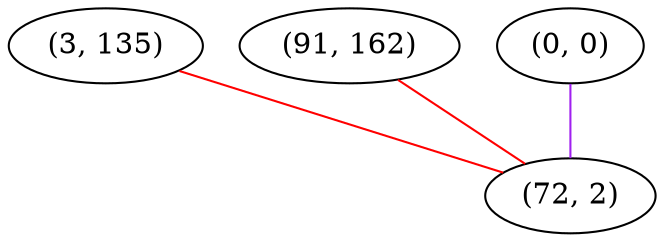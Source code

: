 graph "" {
"(3, 135)";
"(91, 162)";
"(0, 0)";
"(72, 2)";
"(3, 135)" -- "(72, 2)"  [color=red, key=0, weight=1];
"(91, 162)" -- "(72, 2)"  [color=red, key=0, weight=1];
"(0, 0)" -- "(72, 2)"  [color=purple, key=0, weight=4];
}

